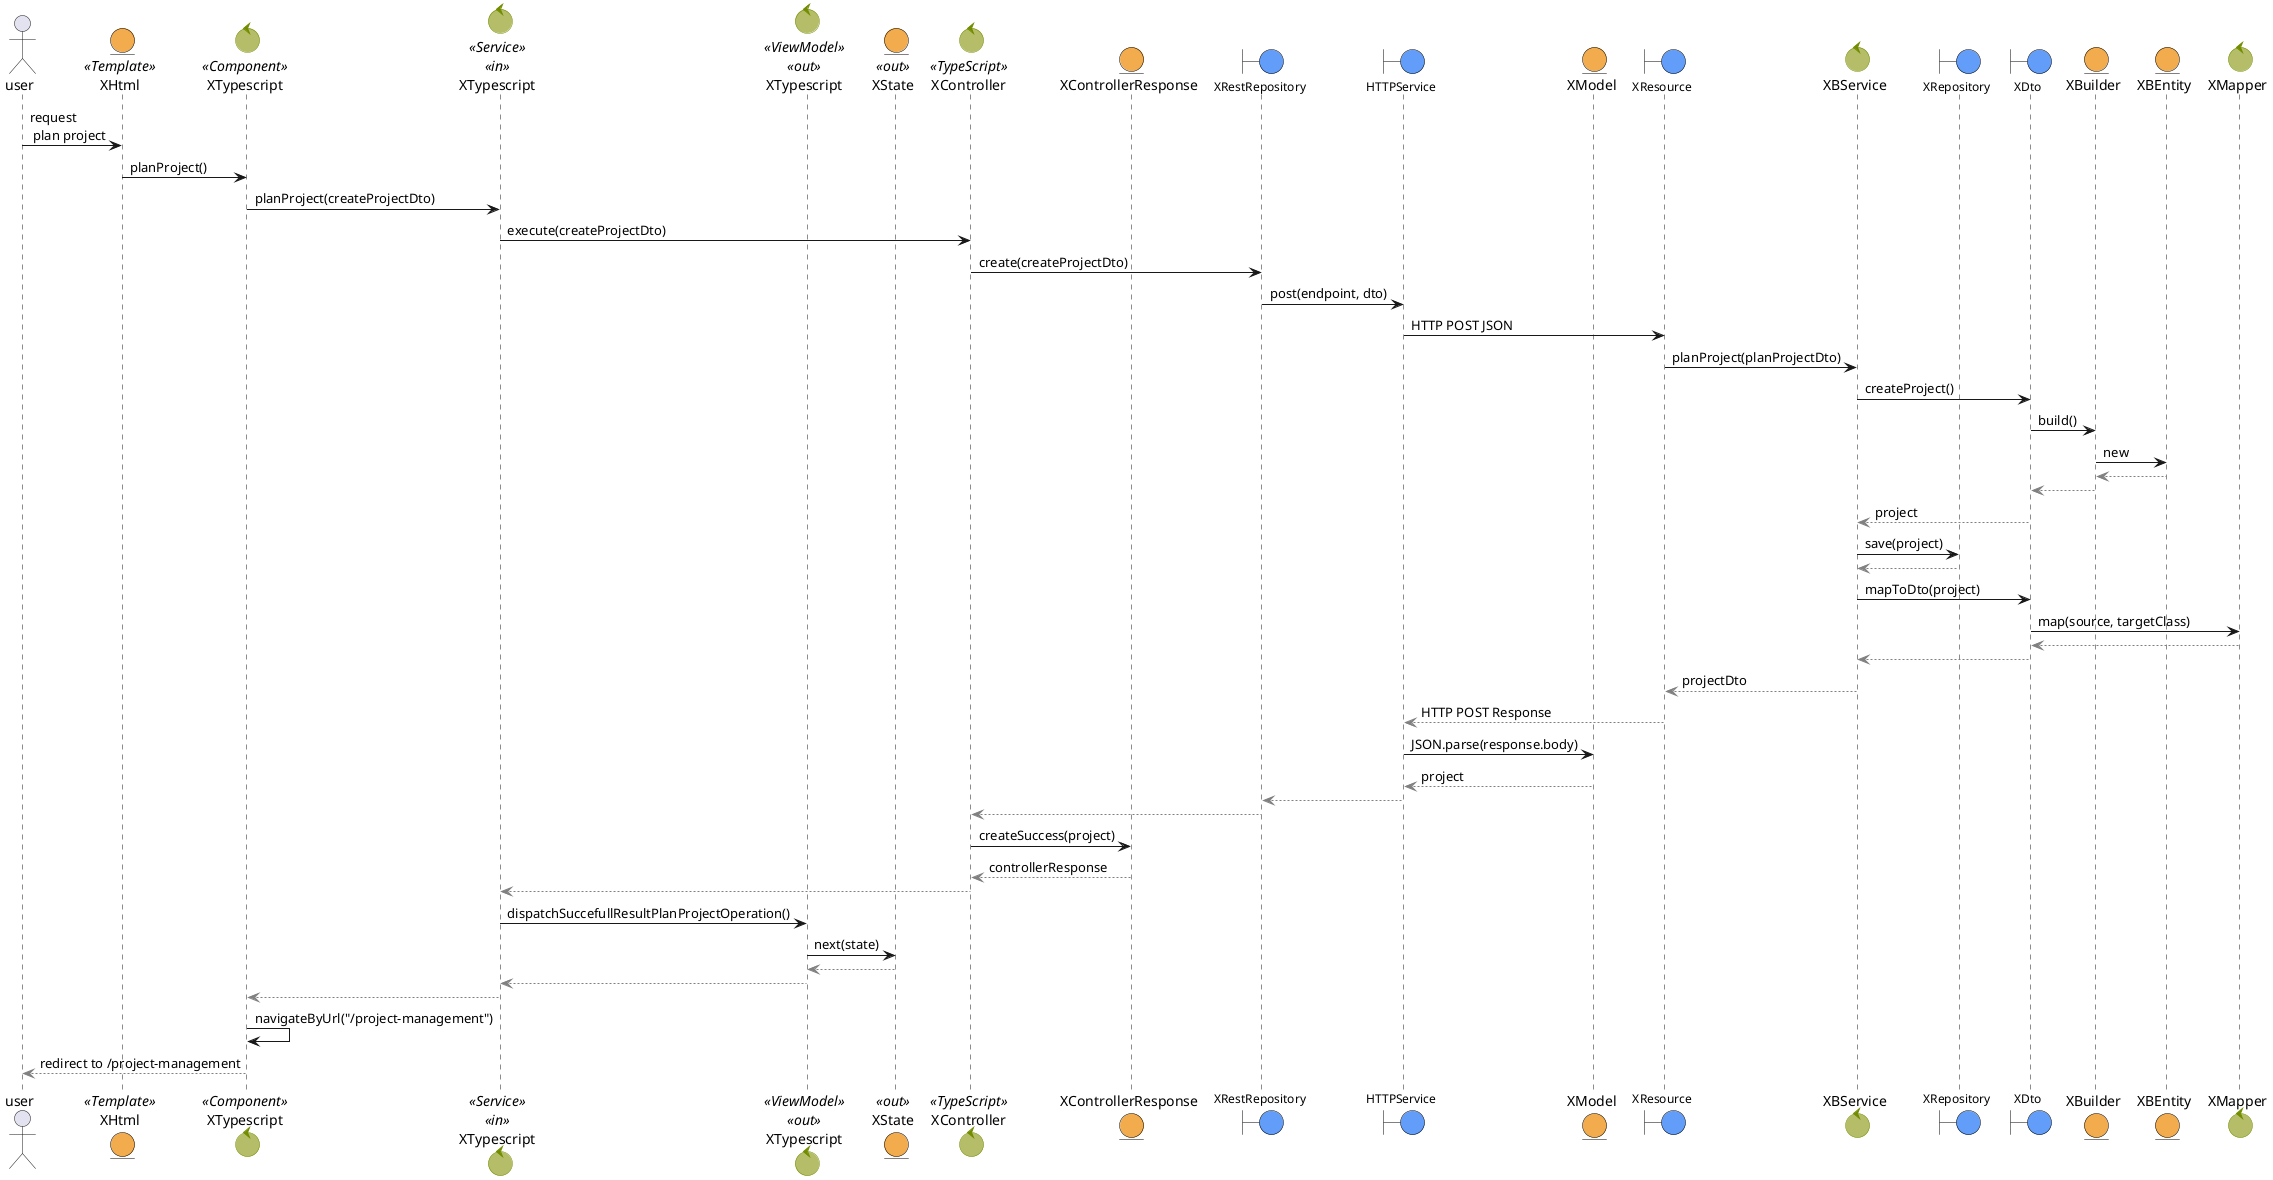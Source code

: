 @startuml


skinparam {
    BoundaryBackgroundColor #629EF9
    BoundaryBorderColor black
    BoundaryFontSize 12
    BoundarySize 10
    ControlBackgroundColor #b5bd68
    ControlBorderColor #718c00
    EntityBackgroundColor #F2AC4E
    EntityBorderColor black
}


'https://plantuml.com/sequence-diagram
actor user

entity XHtml <<Template>>
control XTypescript <<Component>>

control XService as "XTypescript" <<Service>> <<in>>
control XViewModel as "XTypescript" <<ViewModel>> <<out>>
entity XState <<out>>

control XLogicService as "XController" <<TypeScript>>
entity XControllerResponse
boundary XRestRepository
boundary HTTPService
entity XModel
boundary XResource
control XBService
boundary XTSDao as "XRepository"
boundary XDto
entity XBuilder
entity XBEntity
control XMapper


user -> XHtml : request \n plan project
XHtml -> XTypescript : planProject()
XTypescript -> XService : planProject(createProjectDto)
XService -> XLogicService : execute(createProjectDto)
XLogicService -> XRestRepository : create(createProjectDto)
XRestRepository -> HTTPService : post(endpoint, dto)
HTTPService -> XResource : HTTP POST JSON
XResource -> XBService :  planProject(planProjectDto)
XBService -> XDto : createProject()
XDto -> XBuilder : build()
XBuilder -> XBEntity : new
XBEntity -[#Gray]-> XBuilder
XBuilder -[#Gray]-> XDto
XDto -[#Gray]-> XBService : project
XBService -> XTSDao : save(project)
XTSDao -[#Gray]-> XBService
XBService -> XDto : mapToDto(project)
XDto -> XMapper : map(source, targetClass)
XMapper -[#Gray]-> XDto
XDto -[#Gray]-> XBService
XBService -[#Gray]-> XResource : projectDto
XResource -[#Gray]-> HTTPService : HTTP POST Response
HTTPService -> XModel : JSON.parse(response.body)
XModel -[#Gray]-> HTTPService : project
HTTPService -[#Gray]-> XRestRepository
XRestRepository -[#Gray]-> XLogicService
XLogicService -> XControllerResponse : createSuccess(project)
XControllerResponse -[#Gray]-> XLogicService : controllerResponse
XLogicService -[#Gray]-> XService
XService -> XViewModel : dispatchSuccefullResultPlanProjectOperation()
XViewModel -> XState : next(state)
XState -[#Gray]-> XViewModel
XViewModel -[#Gray]-> XService
XService -[#Gray]-> XTypescript
XTypescript -> XTypescript : navigateByUrl("/project-management")
XTypescript -[#Gray]-> user : redirect to /project-management

@enduml
